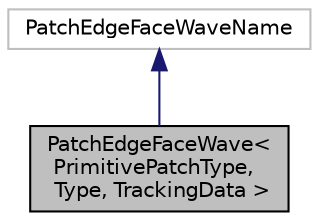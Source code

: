 digraph "PatchEdgeFaceWave&lt; PrimitivePatchType, Type, TrackingData &gt;"
{
  bgcolor="transparent";
  edge [fontname="Helvetica",fontsize="10",labelfontname="Helvetica",labelfontsize="10"];
  node [fontname="Helvetica",fontsize="10",shape=record];
  Node0 [label="PatchEdgeFaceWave\<\l PrimitivePatchType,\l Type, TrackingData \>",height=0.2,width=0.4,color="black", fillcolor="grey75", style="filled", fontcolor="black"];
  Node1 -> Node0 [dir="back",color="midnightblue",fontsize="10",style="solid",fontname="Helvetica"];
  Node1 [label="PatchEdgeFaceWaveName",height=0.2,width=0.4,color="grey75"];
}
